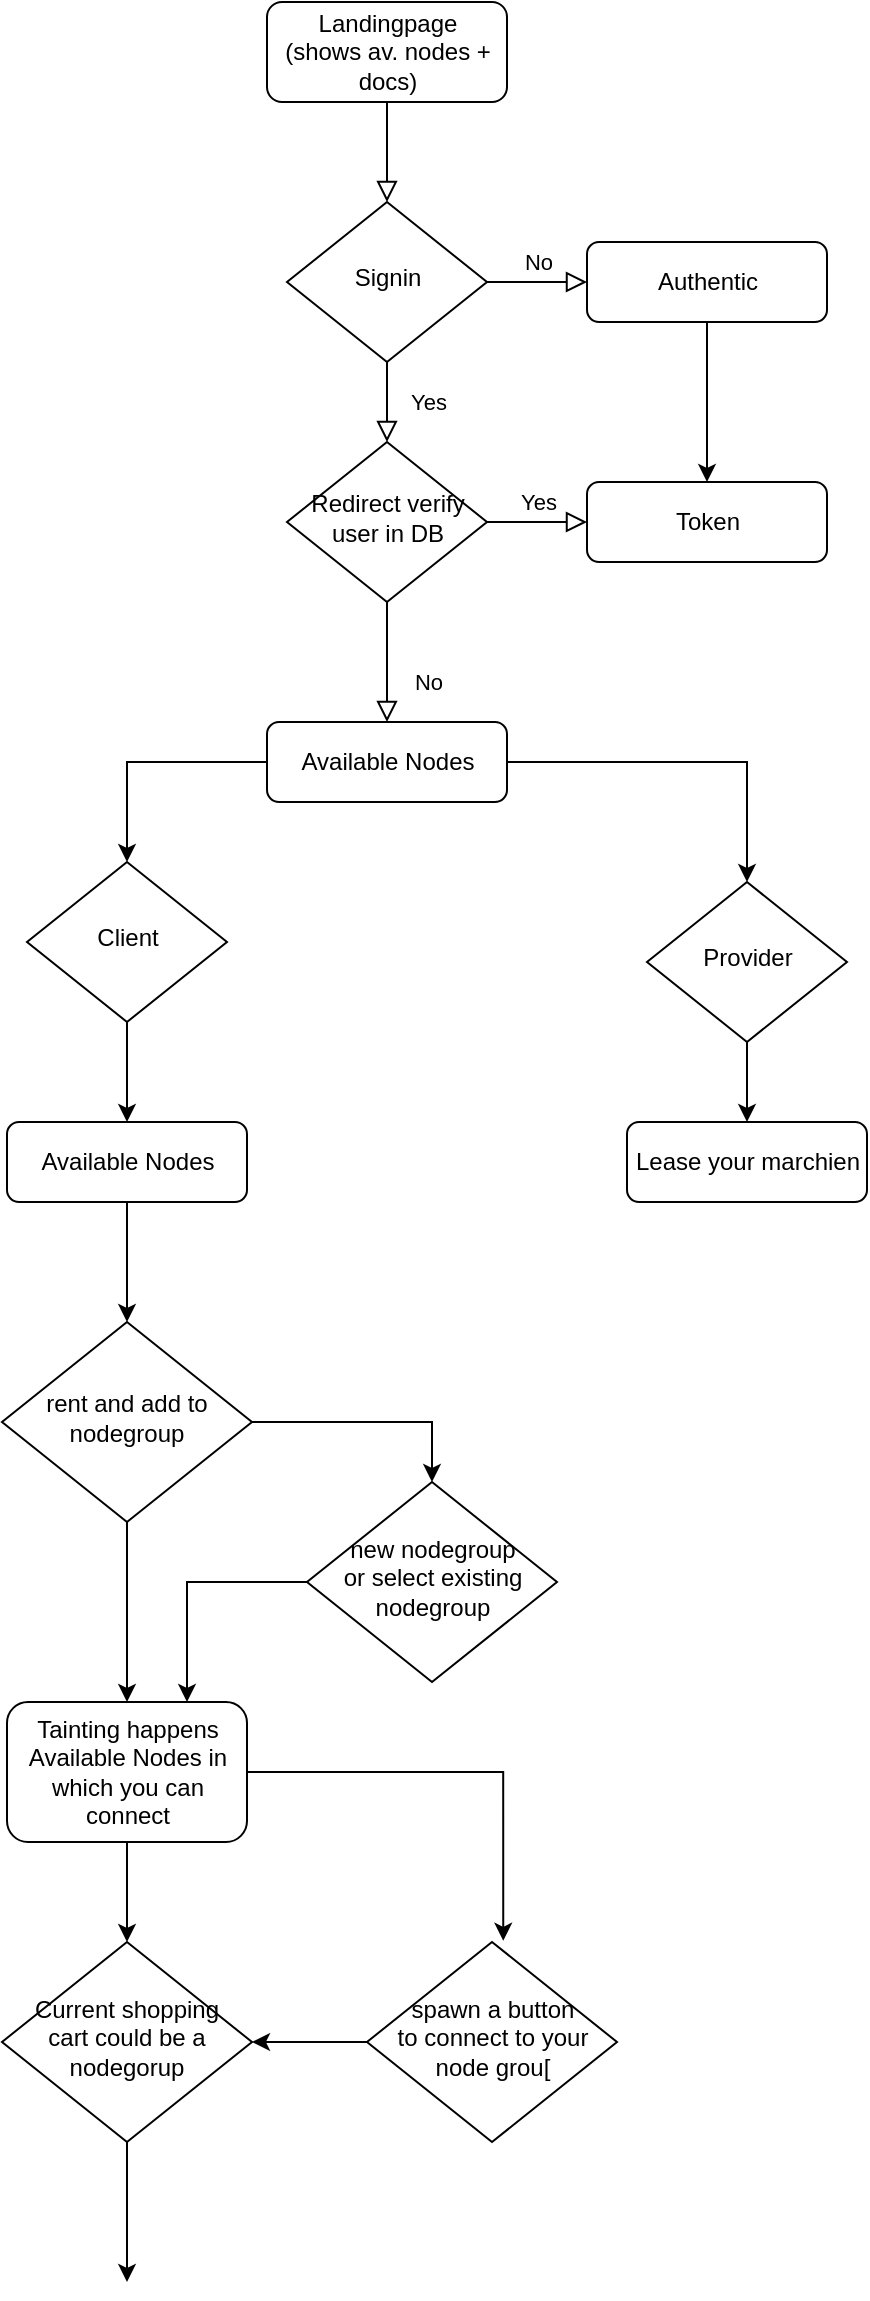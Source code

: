 <mxfile version="21.5.0" type="github" pages="2">
  <diagram name="Seite-1" id="oyB1J4lQSQryITBCKR3E">
    <mxGraphModel dx="867" dy="589" grid="1" gridSize="10" guides="1" tooltips="1" connect="1" arrows="1" fold="1" page="1" pageScale="1" pageWidth="827" pageHeight="1169" math="0" shadow="0">
      <root>
        <mxCell id="0" />
        <mxCell id="1" parent="0" />
        <mxCell id="EEiRr2LU-W_r3cA7hqpR-35" value="" style="rounded=0;html=1;jettySize=auto;orthogonalLoop=1;fontSize=11;endArrow=block;endFill=0;endSize=8;strokeWidth=1;shadow=0;labelBackgroundColor=none;edgeStyle=orthogonalEdgeStyle;" parent="1" source="EEiRr2LU-W_r3cA7hqpR-36" target="EEiRr2LU-W_r3cA7hqpR-39" edge="1">
          <mxGeometry relative="1" as="geometry" />
        </mxCell>
        <mxCell id="EEiRr2LU-W_r3cA7hqpR-36" value="Landingpage&lt;br&gt;(shows av. nodes + docs)" style="rounded=1;whiteSpace=wrap;html=1;fontSize=12;glass=0;strokeWidth=1;shadow=0;" parent="1" vertex="1">
          <mxGeometry x="352.5" y="50" width="120" height="50" as="geometry" />
        </mxCell>
        <mxCell id="EEiRr2LU-W_r3cA7hqpR-37" value="Yes" style="rounded=0;html=1;jettySize=auto;orthogonalLoop=1;fontSize=11;endArrow=block;endFill=0;endSize=8;strokeWidth=1;shadow=0;labelBackgroundColor=none;edgeStyle=orthogonalEdgeStyle;" parent="1" source="EEiRr2LU-W_r3cA7hqpR-39" target="EEiRr2LU-W_r3cA7hqpR-44" edge="1">
          <mxGeometry y="20" relative="1" as="geometry">
            <mxPoint as="offset" />
          </mxGeometry>
        </mxCell>
        <mxCell id="EEiRr2LU-W_r3cA7hqpR-38" value="No" style="edgeStyle=orthogonalEdgeStyle;rounded=0;html=1;jettySize=auto;orthogonalLoop=1;fontSize=11;endArrow=block;endFill=0;endSize=8;strokeWidth=1;shadow=0;labelBackgroundColor=none;" parent="1" source="EEiRr2LU-W_r3cA7hqpR-39" target="EEiRr2LU-W_r3cA7hqpR-41" edge="1">
          <mxGeometry y="10" relative="1" as="geometry">
            <mxPoint as="offset" />
          </mxGeometry>
        </mxCell>
        <mxCell id="EEiRr2LU-W_r3cA7hqpR-39" value="Signin" style="rhombus;whiteSpace=wrap;html=1;shadow=0;fontFamily=Helvetica;fontSize=12;align=center;strokeWidth=1;spacing=6;spacingTop=-4;" parent="1" vertex="1">
          <mxGeometry x="362.5" y="150" width="100" height="80" as="geometry" />
        </mxCell>
        <mxCell id="EEiRr2LU-W_r3cA7hqpR-40" style="edgeStyle=orthogonalEdgeStyle;rounded=0;orthogonalLoop=1;jettySize=auto;html=1;" parent="1" source="EEiRr2LU-W_r3cA7hqpR-41" target="EEiRr2LU-W_r3cA7hqpR-48" edge="1">
          <mxGeometry relative="1" as="geometry" />
        </mxCell>
        <mxCell id="EEiRr2LU-W_r3cA7hqpR-41" value="Authentic" style="rounded=1;whiteSpace=wrap;html=1;fontSize=12;glass=0;strokeWidth=1;shadow=0;" parent="1" vertex="1">
          <mxGeometry x="512.5" y="170" width="120" height="40" as="geometry" />
        </mxCell>
        <mxCell id="EEiRr2LU-W_r3cA7hqpR-42" value="No" style="rounded=0;html=1;jettySize=auto;orthogonalLoop=1;fontSize=11;endArrow=block;endFill=0;endSize=8;strokeWidth=1;shadow=0;labelBackgroundColor=none;edgeStyle=orthogonalEdgeStyle;" parent="1" source="EEiRr2LU-W_r3cA7hqpR-44" target="EEiRr2LU-W_r3cA7hqpR-47" edge="1">
          <mxGeometry x="0.333" y="20" relative="1" as="geometry">
            <mxPoint as="offset" />
          </mxGeometry>
        </mxCell>
        <mxCell id="EEiRr2LU-W_r3cA7hqpR-43" value="Yes" style="edgeStyle=orthogonalEdgeStyle;rounded=0;html=1;jettySize=auto;orthogonalLoop=1;fontSize=11;endArrow=block;endFill=0;endSize=8;strokeWidth=1;shadow=0;labelBackgroundColor=none;" parent="1" source="EEiRr2LU-W_r3cA7hqpR-44" target="EEiRr2LU-W_r3cA7hqpR-48" edge="1">
          <mxGeometry y="10" relative="1" as="geometry">
            <mxPoint as="offset" />
          </mxGeometry>
        </mxCell>
        <mxCell id="EEiRr2LU-W_r3cA7hqpR-44" value="Redirect verify user in DB" style="rhombus;whiteSpace=wrap;html=1;shadow=0;fontFamily=Helvetica;fontSize=12;align=center;strokeWidth=1;spacing=6;spacingTop=-4;" parent="1" vertex="1">
          <mxGeometry x="362.5" y="270" width="100" height="80" as="geometry" />
        </mxCell>
        <mxCell id="EEiRr2LU-W_r3cA7hqpR-45" style="edgeStyle=orthogonalEdgeStyle;rounded=0;orthogonalLoop=1;jettySize=auto;html=1;entryX=0.5;entryY=0;entryDx=0;entryDy=0;" parent="1" source="EEiRr2LU-W_r3cA7hqpR-47" target="EEiRr2LU-W_r3cA7hqpR-55" edge="1">
          <mxGeometry relative="1" as="geometry">
            <mxPoint x="592.5" y="460" as="targetPoint" />
          </mxGeometry>
        </mxCell>
        <mxCell id="EEiRr2LU-W_r3cA7hqpR-46" style="edgeStyle=orthogonalEdgeStyle;rounded=0;orthogonalLoop=1;jettySize=auto;html=1;entryX=0.5;entryY=0;entryDx=0;entryDy=0;" parent="1" source="EEiRr2LU-W_r3cA7hqpR-47" target="EEiRr2LU-W_r3cA7hqpR-53" edge="1">
          <mxGeometry relative="1" as="geometry">
            <mxPoint x="245.74" y="476" as="targetPoint" />
          </mxGeometry>
        </mxCell>
        <mxCell id="EEiRr2LU-W_r3cA7hqpR-47" value="Available Nodes" style="rounded=1;whiteSpace=wrap;html=1;fontSize=12;glass=0;strokeWidth=1;shadow=0;" parent="1" vertex="1">
          <mxGeometry x="352.5" y="410" width="120" height="40" as="geometry" />
        </mxCell>
        <mxCell id="EEiRr2LU-W_r3cA7hqpR-48" value="Token" style="rounded=1;whiteSpace=wrap;html=1;fontSize=12;glass=0;strokeWidth=1;shadow=0;" parent="1" vertex="1">
          <mxGeometry x="512.5" y="290" width="120" height="40" as="geometry" />
        </mxCell>
        <mxCell id="EEiRr2LU-W_r3cA7hqpR-49" value="Lease your marchien" style="rounded=1;whiteSpace=wrap;html=1;fontSize=12;glass=0;strokeWidth=1;shadow=0;" parent="1" vertex="1">
          <mxGeometry x="532.5" y="610" width="120" height="40" as="geometry" />
        </mxCell>
        <mxCell id="EEiRr2LU-W_r3cA7hqpR-50" style="edgeStyle=orthogonalEdgeStyle;rounded=0;orthogonalLoop=1;jettySize=auto;html=1;" parent="1" source="EEiRr2LU-W_r3cA7hqpR-51" target="EEiRr2LU-W_r3cA7hqpR-58" edge="1">
          <mxGeometry relative="1" as="geometry" />
        </mxCell>
        <mxCell id="EEiRr2LU-W_r3cA7hqpR-51" value="Available Nodes" style="rounded=1;whiteSpace=wrap;html=1;fontSize=12;glass=0;strokeWidth=1;shadow=0;" parent="1" vertex="1">
          <mxGeometry x="222.5" y="610" width="120" height="40" as="geometry" />
        </mxCell>
        <mxCell id="EEiRr2LU-W_r3cA7hqpR-52" style="edgeStyle=orthogonalEdgeStyle;rounded=0;orthogonalLoop=1;jettySize=auto;html=1;" parent="1" source="EEiRr2LU-W_r3cA7hqpR-53" target="EEiRr2LU-W_r3cA7hqpR-51" edge="1">
          <mxGeometry relative="1" as="geometry" />
        </mxCell>
        <mxCell id="EEiRr2LU-W_r3cA7hqpR-53" value="Client" style="rhombus;whiteSpace=wrap;html=1;shadow=0;fontFamily=Helvetica;fontSize=12;align=center;strokeWidth=1;spacing=6;spacingTop=-4;" parent="1" vertex="1">
          <mxGeometry x="232.5" y="480" width="100" height="80" as="geometry" />
        </mxCell>
        <mxCell id="EEiRr2LU-W_r3cA7hqpR-54" style="edgeStyle=orthogonalEdgeStyle;rounded=0;orthogonalLoop=1;jettySize=auto;html=1;" parent="1" source="EEiRr2LU-W_r3cA7hqpR-55" target="EEiRr2LU-W_r3cA7hqpR-49" edge="1">
          <mxGeometry relative="1" as="geometry" />
        </mxCell>
        <mxCell id="EEiRr2LU-W_r3cA7hqpR-55" value="Provider" style="rhombus;whiteSpace=wrap;html=1;shadow=0;fontFamily=Helvetica;fontSize=12;align=center;strokeWidth=1;spacing=6;spacingTop=-4;" parent="1" vertex="1">
          <mxGeometry x="542.5" y="490" width="100" height="80" as="geometry" />
        </mxCell>
        <mxCell id="EEiRr2LU-W_r3cA7hqpR-56" style="edgeStyle=orthogonalEdgeStyle;rounded=0;orthogonalLoop=1;jettySize=auto;html=1;entryX=0.5;entryY=0;entryDx=0;entryDy=0;" parent="1" source="EEiRr2LU-W_r3cA7hqpR-58" target="EEiRr2LU-W_r3cA7hqpR-61" edge="1">
          <mxGeometry relative="1" as="geometry" />
        </mxCell>
        <mxCell id="EEiRr2LU-W_r3cA7hqpR-57" style="edgeStyle=orthogonalEdgeStyle;rounded=0;orthogonalLoop=1;jettySize=auto;html=1;entryX=0.5;entryY=0;entryDx=0;entryDy=0;" parent="1" source="EEiRr2LU-W_r3cA7hqpR-58" target="EEiRr2LU-W_r3cA7hqpR-63" edge="1">
          <mxGeometry relative="1" as="geometry">
            <mxPoint x="442.5" y="730" as="targetPoint" />
          </mxGeometry>
        </mxCell>
        <mxCell id="EEiRr2LU-W_r3cA7hqpR-58" value="rent and add to nodegroup" style="rhombus;whiteSpace=wrap;html=1;shadow=0;fontFamily=Helvetica;fontSize=12;align=center;strokeWidth=1;spacing=6;spacingTop=-4;" parent="1" vertex="1">
          <mxGeometry x="220" y="710" width="125" height="100" as="geometry" />
        </mxCell>
        <mxCell id="EEiRr2LU-W_r3cA7hqpR-59" style="edgeStyle=orthogonalEdgeStyle;rounded=0;orthogonalLoop=1;jettySize=auto;html=1;entryX=0.545;entryY=-0.006;entryDx=0;entryDy=0;entryPerimeter=0;" parent="1" source="EEiRr2LU-W_r3cA7hqpR-61" target="EEiRr2LU-W_r3cA7hqpR-65" edge="1">
          <mxGeometry relative="1" as="geometry">
            <mxPoint x="432.5" y="935" as="targetPoint" />
          </mxGeometry>
        </mxCell>
        <mxCell id="EEiRr2LU-W_r3cA7hqpR-60" style="edgeStyle=orthogonalEdgeStyle;rounded=0;orthogonalLoop=1;jettySize=auto;html=1;entryX=0.5;entryY=0;entryDx=0;entryDy=0;" parent="1" source="EEiRr2LU-W_r3cA7hqpR-61" target="EEiRr2LU-W_r3cA7hqpR-67" edge="1">
          <mxGeometry relative="1" as="geometry" />
        </mxCell>
        <mxCell id="EEiRr2LU-W_r3cA7hqpR-61" value="Tainting happens&lt;br&gt;Available Nodes in which you can connect" style="rounded=1;whiteSpace=wrap;html=1;fontSize=12;glass=0;strokeWidth=1;shadow=0;" parent="1" vertex="1">
          <mxGeometry x="222.5" y="900" width="120" height="70" as="geometry" />
        </mxCell>
        <mxCell id="EEiRr2LU-W_r3cA7hqpR-62" style="edgeStyle=orthogonalEdgeStyle;rounded=0;orthogonalLoop=1;jettySize=auto;html=1;entryX=0.75;entryY=0;entryDx=0;entryDy=0;" parent="1" source="EEiRr2LU-W_r3cA7hqpR-63" target="EEiRr2LU-W_r3cA7hqpR-61" edge="1">
          <mxGeometry relative="1" as="geometry" />
        </mxCell>
        <mxCell id="EEiRr2LU-W_r3cA7hqpR-63" value="new nodegroup&lt;br&gt;or select existing&lt;br&gt;nodegroup" style="rhombus;whiteSpace=wrap;html=1;shadow=0;fontFamily=Helvetica;fontSize=12;align=center;strokeWidth=1;spacing=6;spacingTop=-4;" parent="1" vertex="1">
          <mxGeometry x="372.5" y="790" width="125" height="100" as="geometry" />
        </mxCell>
        <mxCell id="EEiRr2LU-W_r3cA7hqpR-64" style="edgeStyle=orthogonalEdgeStyle;rounded=0;orthogonalLoop=1;jettySize=auto;html=1;" parent="1" source="EEiRr2LU-W_r3cA7hqpR-65" target="EEiRr2LU-W_r3cA7hqpR-67" edge="1">
          <mxGeometry relative="1" as="geometry" />
        </mxCell>
        <mxCell id="EEiRr2LU-W_r3cA7hqpR-65" value="spawn a button&lt;br&gt;to connect to your node grou[" style="rhombus;whiteSpace=wrap;html=1;shadow=0;fontFamily=Helvetica;fontSize=12;align=center;strokeWidth=1;spacing=6;spacingTop=-4;" parent="1" vertex="1">
          <mxGeometry x="402.5" y="1020" width="125" height="100" as="geometry" />
        </mxCell>
        <mxCell id="EEiRr2LU-W_r3cA7hqpR-66" style="edgeStyle=orthogonalEdgeStyle;rounded=0;orthogonalLoop=1;jettySize=auto;html=1;" parent="1" source="EEiRr2LU-W_r3cA7hqpR-67" edge="1">
          <mxGeometry relative="1" as="geometry">
            <mxPoint x="282.5" y="1190" as="targetPoint" />
          </mxGeometry>
        </mxCell>
        <mxCell id="EEiRr2LU-W_r3cA7hqpR-67" value="Current shopping&lt;br&gt;cart could be a nodegorup" style="rhombus;whiteSpace=wrap;html=1;shadow=0;fontFamily=Helvetica;fontSize=12;align=center;strokeWidth=1;spacing=6;spacingTop=-4;" parent="1" vertex="1">
          <mxGeometry x="220" y="1020" width="125" height="100" as="geometry" />
        </mxCell>
      </root>
    </mxGraphModel>
  </diagram>
  <diagram name="Mark" id="U20YnGkPYRGFCjqGyoIM">
    <mxGraphModel dx="1167" dy="698" grid="1" gridSize="10" guides="1" tooltips="1" connect="1" arrows="1" fold="1" page="1" pageScale="1" pageWidth="827" pageHeight="1169" math="0" shadow="0">
      <root>
        <mxCell id="lMakNlP7YPmwNP2zMPLx-0" />
        <mxCell id="lMakNlP7YPmwNP2zMPLx-1" parent="lMakNlP7YPmwNP2zMPLx-0" />
        <mxCell id="lMakNlP7YPmwNP2zMPLx-2" value="" style="rounded=0;html=1;jettySize=auto;orthogonalLoop=1;fontSize=11;endArrow=block;endFill=0;endSize=8;strokeWidth=1;shadow=0;labelBackgroundColor=none;edgeStyle=orthogonalEdgeStyle;" edge="1" parent="lMakNlP7YPmwNP2zMPLx-1" source="lMakNlP7YPmwNP2zMPLx-3" target="lMakNlP7YPmwNP2zMPLx-6">
          <mxGeometry relative="1" as="geometry" />
        </mxCell>
        <mxCell id="L4o1jWjbPwMp0_FglPyr-25" style="edgeStyle=orthogonalEdgeStyle;rounded=0;orthogonalLoop=1;jettySize=auto;html=1;exitX=0.5;exitY=1;exitDx=0;exitDy=0;entryX=0.5;entryY=0;entryDx=0;entryDy=0;" edge="1" parent="lMakNlP7YPmwNP2zMPLx-1" source="lMakNlP7YPmwNP2zMPLx-3" target="L4o1jWjbPwMp0_FglPyr-1">
          <mxGeometry relative="1" as="geometry" />
        </mxCell>
        <mxCell id="lMakNlP7YPmwNP2zMPLx-3" value="Landingpage&lt;br&gt;(shows av. nodes + docs)" style="rounded=1;whiteSpace=wrap;html=1;fontSize=12;glass=0;strokeWidth=1;shadow=0;fillColor=#B9E0A5;" vertex="1" parent="lMakNlP7YPmwNP2zMPLx-1">
          <mxGeometry x="140" y="165" width="120" height="50" as="geometry" />
        </mxCell>
        <mxCell id="lMakNlP7YPmwNP2zMPLx-4" value="Yes" style="rounded=0;html=1;jettySize=auto;orthogonalLoop=1;fontSize=11;endArrow=block;endFill=0;endSize=8;strokeWidth=1;shadow=0;labelBackgroundColor=none;edgeStyle=orthogonalEdgeStyle;" edge="1" parent="lMakNlP7YPmwNP2zMPLx-1" source="lMakNlP7YPmwNP2zMPLx-6" target="lMakNlP7YPmwNP2zMPLx-11">
          <mxGeometry y="20" relative="1" as="geometry">
            <mxPoint as="offset" />
          </mxGeometry>
        </mxCell>
        <mxCell id="lMakNlP7YPmwNP2zMPLx-5" value="No" style="edgeStyle=orthogonalEdgeStyle;rounded=0;html=1;jettySize=auto;orthogonalLoop=1;fontSize=11;endArrow=block;endFill=0;endSize=8;strokeWidth=1;shadow=0;labelBackgroundColor=none;" edge="1" parent="lMakNlP7YPmwNP2zMPLx-1" source="lMakNlP7YPmwNP2zMPLx-6" target="lMakNlP7YPmwNP2zMPLx-8">
          <mxGeometry y="10" relative="1" as="geometry">
            <mxPoint as="offset" />
          </mxGeometry>
        </mxCell>
        <mxCell id="lMakNlP7YPmwNP2zMPLx-6" value="Signin" style="rhombus;whiteSpace=wrap;html=1;shadow=0;fontFamily=Helvetica;fontSize=12;align=center;strokeWidth=1;spacing=6;spacingTop=-4;fillColor=#B9E0A5;" vertex="1" parent="lMakNlP7YPmwNP2zMPLx-1">
          <mxGeometry x="362.5" y="150" width="100" height="80" as="geometry" />
        </mxCell>
        <mxCell id="lMakNlP7YPmwNP2zMPLx-7" style="edgeStyle=orthogonalEdgeStyle;rounded=0;orthogonalLoop=1;jettySize=auto;html=1;" edge="1" parent="lMakNlP7YPmwNP2zMPLx-1" source="lMakNlP7YPmwNP2zMPLx-8" target="lMakNlP7YPmwNP2zMPLx-15">
          <mxGeometry relative="1" as="geometry" />
        </mxCell>
        <mxCell id="lMakNlP7YPmwNP2zMPLx-8" value="Authentic" style="rounded=1;whiteSpace=wrap;html=1;fontSize=12;glass=0;strokeWidth=1;shadow=0;fillColor=#B9E0A5;" vertex="1" parent="lMakNlP7YPmwNP2zMPLx-1">
          <mxGeometry x="512.5" y="170" width="120" height="40" as="geometry" />
        </mxCell>
        <mxCell id="lMakNlP7YPmwNP2zMPLx-9" value="No" style="rounded=0;html=1;jettySize=auto;orthogonalLoop=1;fontSize=11;endArrow=block;endFill=0;endSize=8;strokeWidth=1;shadow=0;labelBackgroundColor=none;edgeStyle=orthogonalEdgeStyle;" edge="1" parent="lMakNlP7YPmwNP2zMPLx-1" source="lMakNlP7YPmwNP2zMPLx-11" target="lMakNlP7YPmwNP2zMPLx-14">
          <mxGeometry x="-0.333" y="18" relative="1" as="geometry">
            <mxPoint x="-1" as="offset" />
          </mxGeometry>
        </mxCell>
        <mxCell id="L4o1jWjbPwMp0_FglPyr-11" style="edgeStyle=orthogonalEdgeStyle;rounded=0;orthogonalLoop=1;jettySize=auto;html=1;exitX=0.5;exitY=1;exitDx=0;exitDy=0;" edge="1" parent="lMakNlP7YPmwNP2zMPLx-1" source="lMakNlP7YPmwNP2zMPLx-11">
          <mxGeometry relative="1" as="geometry">
            <mxPoint x="110" y="410" as="targetPoint" />
          </mxGeometry>
        </mxCell>
        <mxCell id="L4o1jWjbPwMp0_FglPyr-26" style="edgeStyle=orthogonalEdgeStyle;rounded=0;orthogonalLoop=1;jettySize=auto;html=1;exitX=0.5;exitY=1;exitDx=0;exitDy=0;" edge="1" parent="lMakNlP7YPmwNP2zMPLx-1" source="lMakNlP7YPmwNP2zMPLx-11" target="L4o1jWjbPwMp0_FglPyr-5">
          <mxGeometry relative="1" as="geometry" />
        </mxCell>
        <mxCell id="lMakNlP7YPmwNP2zMPLx-11" value="Redirect &lt;br&gt;verify user&lt;br&gt;&amp;nbsp;in DB" style="rhombus;whiteSpace=wrap;html=1;shadow=0;fontFamily=Helvetica;fontSize=12;align=center;strokeWidth=1;spacing=6;spacingTop=-4;fillColor=#B9E0A5;" vertex="1" parent="lMakNlP7YPmwNP2zMPLx-1">
          <mxGeometry x="362.5" y="270" width="100" height="80" as="geometry" />
        </mxCell>
        <mxCell id="L4o1jWjbPwMp0_FglPyr-13" style="edgeStyle=orthogonalEdgeStyle;rounded=0;orthogonalLoop=1;jettySize=auto;html=1;" edge="1" parent="lMakNlP7YPmwNP2zMPLx-1" source="lMakNlP7YPmwNP2zMPLx-14" target="lMakNlP7YPmwNP2zMPLx-25">
          <mxGeometry relative="1" as="geometry" />
        </mxCell>
        <mxCell id="L4o1jWjbPwMp0_FglPyr-16" style="edgeStyle=orthogonalEdgeStyle;rounded=0;orthogonalLoop=1;jettySize=auto;html=1;exitX=0.5;exitY=1;exitDx=0;exitDy=0;entryX=0.5;entryY=0;entryDx=0;entryDy=0;" edge="1" parent="lMakNlP7YPmwNP2zMPLx-1" source="lMakNlP7YPmwNP2zMPLx-14" target="L4o1jWjbPwMp0_FglPyr-15">
          <mxGeometry relative="1" as="geometry" />
        </mxCell>
        <mxCell id="lMakNlP7YPmwNP2zMPLx-14" value="Available Nodes&lt;br&gt;(&amp;amp; detailed GPU info)" style="rounded=1;whiteSpace=wrap;html=1;fontSize=12;glass=0;strokeWidth=1;shadow=0;fillColor=#FFF2CC;" vertex="1" parent="lMakNlP7YPmwNP2zMPLx-1">
          <mxGeometry x="347" y="410" width="132.5" height="60" as="geometry" />
        </mxCell>
        <mxCell id="L4o1jWjbPwMp0_FglPyr-3" style="edgeStyle=orthogonalEdgeStyle;rounded=0;orthogonalLoop=1;jettySize=auto;html=1;exitX=0;exitY=0.5;exitDx=0;exitDy=0;" edge="1" parent="lMakNlP7YPmwNP2zMPLx-1" source="lMakNlP7YPmwNP2zMPLx-15" target="lMakNlP7YPmwNP2zMPLx-11">
          <mxGeometry relative="1" as="geometry" />
        </mxCell>
        <mxCell id="lMakNlP7YPmwNP2zMPLx-15" value="Token" style="rounded=1;whiteSpace=wrap;html=1;fontSize=12;glass=0;strokeWidth=1;shadow=0;fillColor=#B9E0A5;" vertex="1" parent="lMakNlP7YPmwNP2zMPLx-1">
          <mxGeometry x="512.5" y="290" width="120" height="40" as="geometry" />
        </mxCell>
        <mxCell id="L4o1jWjbPwMp0_FglPyr-24" style="edgeStyle=orthogonalEdgeStyle;rounded=0;orthogonalLoop=1;jettySize=auto;html=1;exitX=0.5;exitY=1;exitDx=0;exitDy=0;" edge="1" parent="lMakNlP7YPmwNP2zMPLx-1" source="lMakNlP7YPmwNP2zMPLx-25" target="L4o1jWjbPwMp0_FglPyr-22">
          <mxGeometry relative="1" as="geometry" />
        </mxCell>
        <mxCell id="lMakNlP7YPmwNP2zMPLx-25" value="Add machine&lt;br&gt;&amp;nbsp;to new or existing node group via dropdown&lt;br&gt;(cart) &amp;amp; taint now" style="rhombus;whiteSpace=wrap;html=1;shadow=0;fontFamily=Helvetica;fontSize=12;align=center;strokeWidth=1;spacing=6;spacingTop=-4;fillColor=#F19C99;" vertex="1" parent="lMakNlP7YPmwNP2zMPLx-1">
          <mxGeometry x="240" y="520" width="162.5" height="130" as="geometry" />
        </mxCell>
        <mxCell id="L4o1jWjbPwMp0_FglPyr-1" value="Docs" style="rounded=1;whiteSpace=wrap;html=1;fillColor=#B9E0A5;" vertex="1" parent="lMakNlP7YPmwNP2zMPLx-1">
          <mxGeometry x="140" y="260" width="120" height="60" as="geometry" />
        </mxCell>
        <mxCell id="L4o1jWjbPwMp0_FglPyr-31" style="edgeStyle=orthogonalEdgeStyle;rounded=0;orthogonalLoop=1;jettySize=auto;html=1;exitX=0.5;exitY=1;exitDx=0;exitDy=0;entryX=0.5;entryY=0;entryDx=0;entryDy=0;" edge="1" parent="lMakNlP7YPmwNP2zMPLx-1" source="L4o1jWjbPwMp0_FglPyr-5" target="L4o1jWjbPwMp0_FglPyr-30">
          <mxGeometry relative="1" as="geometry" />
        </mxCell>
        <mxCell id="L4o1jWjbPwMp0_FglPyr-5" value="Dashboard" style="rounded=1;whiteSpace=wrap;html=1;fillColor=#F19C99;" vertex="1" parent="lMakNlP7YPmwNP2zMPLx-1">
          <mxGeometry x="620" y="410" width="120" height="60" as="geometry" />
        </mxCell>
        <mxCell id="L4o1jWjbPwMp0_FglPyr-8" style="edgeStyle=orthogonalEdgeStyle;rounded=0;orthogonalLoop=1;jettySize=auto;html=1;exitX=0.5;exitY=1;exitDx=0;exitDy=0;entryX=0.5;entryY=0;entryDx=0;entryDy=0;" edge="1" parent="lMakNlP7YPmwNP2zMPLx-1" source="L4o1jWjbPwMp0_FglPyr-7">
          <mxGeometry relative="1" as="geometry">
            <mxPoint x="110" y="510" as="targetPoint" />
          </mxGeometry>
        </mxCell>
        <mxCell id="L4o1jWjbPwMp0_FglPyr-7" value="Listed Machines Page" style="rounded=1;whiteSpace=wrap;html=1;fillColor=#FFF2CC;" vertex="1" parent="lMakNlP7YPmwNP2zMPLx-1">
          <mxGeometry x="50" y="410" width="120" height="60" as="geometry" />
        </mxCell>
        <mxCell id="L4o1jWjbPwMp0_FglPyr-40" style="edgeStyle=orthogonalEdgeStyle;rounded=0;orthogonalLoop=1;jettySize=auto;html=1;exitX=0.5;exitY=1;exitDx=0;exitDy=0;entryX=0.481;entryY=-0.032;entryDx=0;entryDy=0;entryPerimeter=0;" edge="1" parent="lMakNlP7YPmwNP2zMPLx-1" source="L4o1jWjbPwMp0_FglPyr-9" target="L4o1jWjbPwMp0_FglPyr-37">
          <mxGeometry relative="1" as="geometry" />
        </mxCell>
        <mxCell id="L4o1jWjbPwMp0_FglPyr-9" value="List New Machine" style="rhombus;whiteSpace=wrap;html=1;shadow=0;fontFamily=Helvetica;fontSize=12;align=center;strokeWidth=1;spacing=6;spacingTop=-4;fillColor=#FFF2CC;" vertex="1" parent="lMakNlP7YPmwNP2zMPLx-1">
          <mxGeometry x="47.5" y="510" width="125" height="90" as="geometry" />
        </mxCell>
        <mxCell id="L4o1jWjbPwMp0_FglPyr-39" style="edgeStyle=orthogonalEdgeStyle;rounded=0;orthogonalLoop=1;jettySize=auto;html=1;exitX=0.5;exitY=1;exitDx=0;exitDy=0;entryX=0.486;entryY=-0.058;entryDx=0;entryDy=0;entryPerimeter=0;" edge="1" parent="lMakNlP7YPmwNP2zMPLx-1" source="L4o1jWjbPwMp0_FglPyr-15" target="L4o1jWjbPwMp0_FglPyr-33">
          <mxGeometry relative="1" as="geometry" />
        </mxCell>
        <mxCell id="L4o1jWjbPwMp0_FglPyr-15" value="Connect to&lt;br&gt;pre-existing NG&lt;br&gt;(cart)" style="rhombus;whiteSpace=wrap;html=1;shadow=0;fontFamily=Helvetica;fontSize=12;align=center;strokeWidth=1;spacing=6;spacingTop=-4;fillColor=#F19C99;" vertex="1" parent="lMakNlP7YPmwNP2zMPLx-1">
          <mxGeometry x="450" y="520" width="125" height="100" as="geometry" />
        </mxCell>
        <mxCell id="L4o1jWjbPwMp0_FglPyr-20" value="** Tainting happens at moment node added" style="text;html=1;strokeColor=none;fillColor=none;align=center;verticalAlign=middle;whiteSpace=wrap;rounded=0;" vertex="1" parent="lMakNlP7YPmwNP2zMPLx-1">
          <mxGeometry x="376.25" y="520" width="60" height="30" as="geometry" />
        </mxCell>
        <mxCell id="L4o1jWjbPwMp0_FglPyr-22" value="Remove node &lt;br&gt;from n.g.(cart) &lt;br&gt;&amp;amp; untaint" style="rhombus;whiteSpace=wrap;html=1;fillColor=#F19C99;" vertex="1" parent="lMakNlP7YPmwNP2zMPLx-1">
          <mxGeometry x="290" y="640" width="138.75" height="120" as="geometry" />
        </mxCell>
        <mxCell id="L4o1jWjbPwMp0_FglPyr-30" value="Client Panel View:&lt;br&gt;- Usage by N.G. (prom)&lt;br&gt;- Billing (stripe)&lt;br&gt;&lt;br&gt;Host Panel View:&lt;br&gt;- Earnings/Payouts (stripe)&lt;br&gt;- flop consumption (prom)&lt;br&gt;- Power calc tool (input $/kw)&lt;br&gt;&lt;div style=&quot;&quot;&gt;&lt;br&gt;&lt;/div&gt;" style="rounded=0;whiteSpace=wrap;html=1;align=left;fillColor=#F19C99;" vertex="1" parent="lMakNlP7YPmwNP2zMPLx-1">
          <mxGeometry x="600" y="540" width="160" height="170" as="geometry" />
        </mxCell>
        <mxCell id="L4o1jWjbPwMp0_FglPyr-33" value="Connection Modal + Kubectl Script" style="shape=cube;whiteSpace=wrap;html=1;boundedLbl=1;backgroundOutline=1;darkOpacity=0.05;darkOpacity2=0.1;fillColor=#F19C99;" vertex="1" parent="lMakNlP7YPmwNP2zMPLx-1">
          <mxGeometry x="455" y="660" width="120" height="80" as="geometry" />
        </mxCell>
        <mxCell id="L4o1jWjbPwMp0_FglPyr-37" value="Price and List&lt;br&gt;Machine Modal + K3s Script" style="shape=cube;whiteSpace=wrap;html=1;boundedLbl=1;backgroundOutline=1;darkOpacity=0.05;darkOpacity2=0.1;fillColor=#FFF2CC;" vertex="1" parent="lMakNlP7YPmwNP2zMPLx-1">
          <mxGeometry x="52.5" y="660" width="120" height="80" as="geometry" />
        </mxCell>
      </root>
    </mxGraphModel>
  </diagram>
</mxfile>

